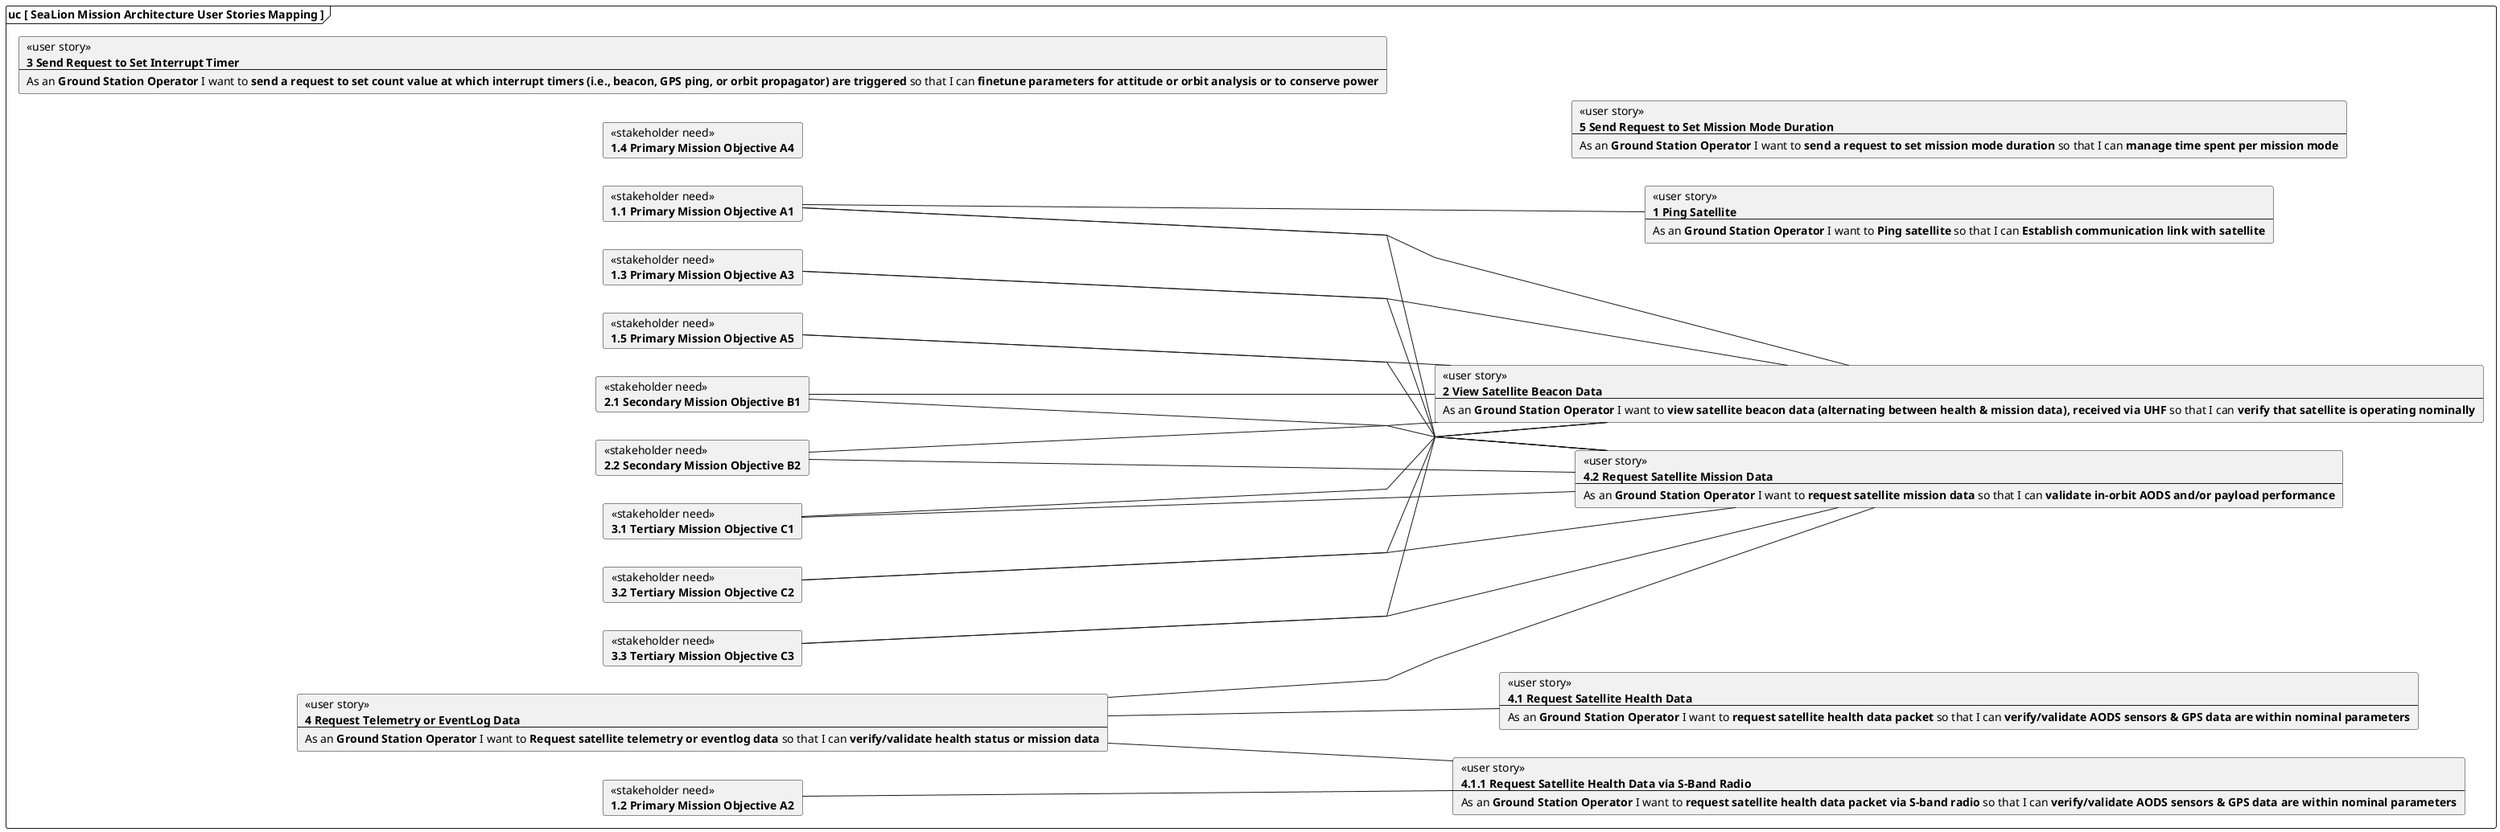 @startuml
left to right direction
skinparam linetype polyline

/'
skinparam linetype ortho
'/

frame "uc [ SeaLion Mission Architecture User Stories Mapping ]" {

    
        card sn1_1 [
            <<stakeholder need>>
            <b>1.1 Primary Mission Objective A1</b>
        ]
    
        card sn1_2 [
            <<stakeholder need>>
            <b>1.2 Primary Mission Objective A2</b>
        ]
    
        card sn1_3 [
            <<stakeholder need>>
            <b>1.3 Primary Mission Objective A3</b>
        ]
    
        card sn1_4 [
            <<stakeholder need>>
            <b>1.4 Primary Mission Objective A4</b>
        ]
    
        card sn1_5 [
            <<stakeholder need>>
            <b>1.5 Primary Mission Objective A5</b>
        ]
    
        card sn2_1 [
            <<stakeholder need>>
            <b>2.1 Secondary Mission Objective B1</b>
        ]
    
        card sn2_2 [
            <<stakeholder need>>
            <b>2.2 Secondary Mission Objective B2</b>
        ]
    
        card sn3_1 [
            <<stakeholder need>>
            <b>3.1 Tertiary Mission Objective C1</b>
        ]
    
        card sn3_2 [
            <<stakeholder need>>
            <b>3.2 Tertiary Mission Objective C2</b>
        ]
    
        card sn3_3 [
            <<stakeholder need>>
            <b>3.3 Tertiary Mission Objective C3</b>
        ]
    

    
        card us1 [
            <<user story>>
            <b>1 Ping Satellite</b>
            --
            As an <b>Ground Station Operator</b> I want to <b>Ping satellite</b> so that I can <b>Establish communication link with satellite</b>
        ]

        
            
                
                    sn1_1 -- us1
                
                
            
        
    
        card us2 [
            <<user story>>
            <b>2 View Satellite Beacon Data</b>
            --
            As an <b>Ground Station Operator</b> I want to <b>view satellite beacon data (alternating between health & mission data), received via UHF</b> so that I can <b>verify that satellite is operating nominally</b>
        ]

        
            
                
                    sn1_1 -- us2
                
                
            
                
                    sn1_3 -- us2
                
                
            
                
                    sn1_5 -- us2
                
                
            
                
                    sn2_1 -- us2
                
                
            
                
                    sn2_2 -- us2
                
                
            
                
                    sn3_1 -- us2
                
                
            
                
                    sn3_2 -- us2
                
                
            
                
                    sn3_3 -- us2
                
                
            
        
    
        card us3 [
            <<user story>>
            <b>3 Send Request to Set Interrupt Timer</b>
            --
            As an <b>Ground Station Operator</b> I want to <b>send a request to set count value at which interrupt timers (i.e., beacon, GPS ping, or orbit propagator) are triggered</b> so that I can <b>finetune parameters for attitude or orbit analysis or to conserve power</b>
        ]

        
    
        card us4 [
            <<user story>>
            <b>4 Request Telemetry or EventLog Data</b>
            --
            As an <b>Ground Station Operator</b> I want to <b>Request satellite telemetry or eventlog data</b> so that I can <b>verify/validate health status or mission data</b>
        ]

        
    
        card us4_1 [
            <<user story>>
            <b>4.1 Request Satellite Health Data</b>
            --
            As an <b>Ground Station Operator</b> I want to <b>request satellite health data packet</b> so that I can <b>verify/validate AODS sensors & GPS data are within nominal parameters</b>
        ]

        
            
                
                
                    us4 -- us4_1
                
            
        
    
        card us4_1_1 [
            <<user story>>
            <b>4.1.1 Request Satellite Health Data via S-Band Radio</b>
            --
            As an <b>Ground Station Operator</b> I want to <b>request satellite health data packet via S-band radio</b> so that I can <b>verify/validate AODS sensors & GPS data are within nominal parameters</b>
        ]

        
            
                
                
                    us4 -- us4_1_1
                
            
                
                    sn1_2 -- us4_1_1
                
                
            
        
    
        card us4_2 [
            <<user story>>
            <b>4.2 Request Satellite Mission Data</b>
            --
            As an <b>Ground Station Operator</b> I want to <b>request satellite mission data</b> so that I can <b>validate in-orbit AODS and/or payload performance</b>
        ]

        
            
                
                
                    us4 -- us4_2
                
            
                
                    sn1_1 -- us4_2
                
                
            
                
                    sn1_3 -- us4_2
                
                
            
                
                    sn1_5 -- us4_2
                
                
            
                
                    sn2_1 -- us4_2
                
                
            
                
                    sn2_2 -- us4_2
                
                
            
                
                    sn3_1 -- us4_2
                
                
            
                
                    sn3_2 -- us4_2
                
                
            
                
                    sn3_3 -- us4_2
                
                
            
        
    
        card us5 [
            <<user story>>
            <b>5 Send Request to Set Mission Mode Duration</b>
            --
            As an <b>Ground Station Operator</b> I want to <b>send a request to set mission mode duration</b> so that I can <b>manage time spent per mission mode</b>
        ]

        
    

}
@enduml
